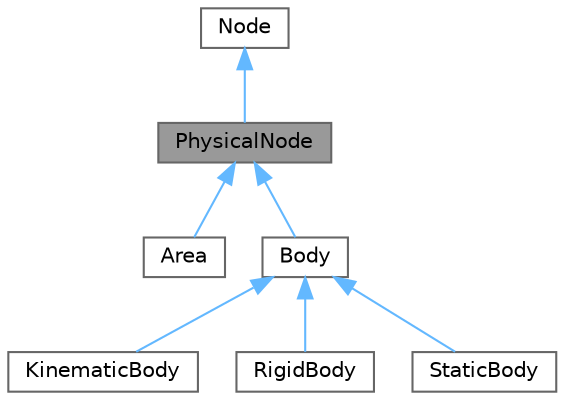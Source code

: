 digraph "PhysicalNode"
{
 // LATEX_PDF_SIZE
  bgcolor="transparent";
  edge [fontname=Helvetica,fontsize=10,labelfontname=Helvetica,labelfontsize=10];
  node [fontname=Helvetica,fontsize=10,shape=box,height=0.2,width=0.4];
  Node1 [id="Node000001",label="PhysicalNode",height=0.2,width=0.4,color="gray40", fillcolor="grey60", style="filled", fontcolor="black",tooltip=" "];
  Node2 -> Node1 [id="edge1_Node000001_Node000002",dir="back",color="steelblue1",style="solid",tooltip=" "];
  Node2 [id="Node000002",label="Node",height=0.2,width=0.4,color="gray40", fillcolor="white", style="filled",URL="$classNode.html",tooltip="Represents a node in the tree structure."];
  Node1 -> Node3 [id="edge2_Node000001_Node000003",dir="back",color="steelblue1",style="solid",tooltip=" "];
  Node3 [id="Node000003",label="Area",height=0.2,width=0.4,color="gray40", fillcolor="white", style="filled",URL="$classArea.html",tooltip="Represents an area with collision shapes and nodes."];
  Node1 -> Node4 [id="edge3_Node000001_Node000004",dir="back",color="steelblue1",style="solid",tooltip=" "];
  Node4 [id="Node000004",label="Body",height=0.2,width=0.4,color="gray40", fillcolor="white", style="filled",URL="$classBody.html",tooltip=" "];
  Node4 -> Node5 [id="edge4_Node000004_Node000005",dir="back",color="steelblue1",style="solid",tooltip=" "];
  Node5 [id="Node000005",label="KinematicBody",height=0.2,width=0.4,color="gray40", fillcolor="white", style="filled",URL="$classKinematicBody.html",tooltip="Represents a kinematic body in the physics simulation."];
  Node4 -> Node6 [id="edge5_Node000004_Node000006",dir="back",color="steelblue1",style="solid",tooltip=" "];
  Node6 [id="Node000006",label="RigidBody",height=0.2,width=0.4,color="gray40", fillcolor="white", style="filled",URL="$classRigidBody.html",tooltip="Represents a rigid body in the physics simulation."];
  Node4 -> Node7 [id="edge6_Node000004_Node000007",dir="back",color="steelblue1",style="solid",tooltip=" "];
  Node7 [id="Node000007",label="StaticBody",height=0.2,width=0.4,color="gray40", fillcolor="white", style="filled",URL="$classStaticBody.html",tooltip="Represents a static body in the physics simulation."];
}
